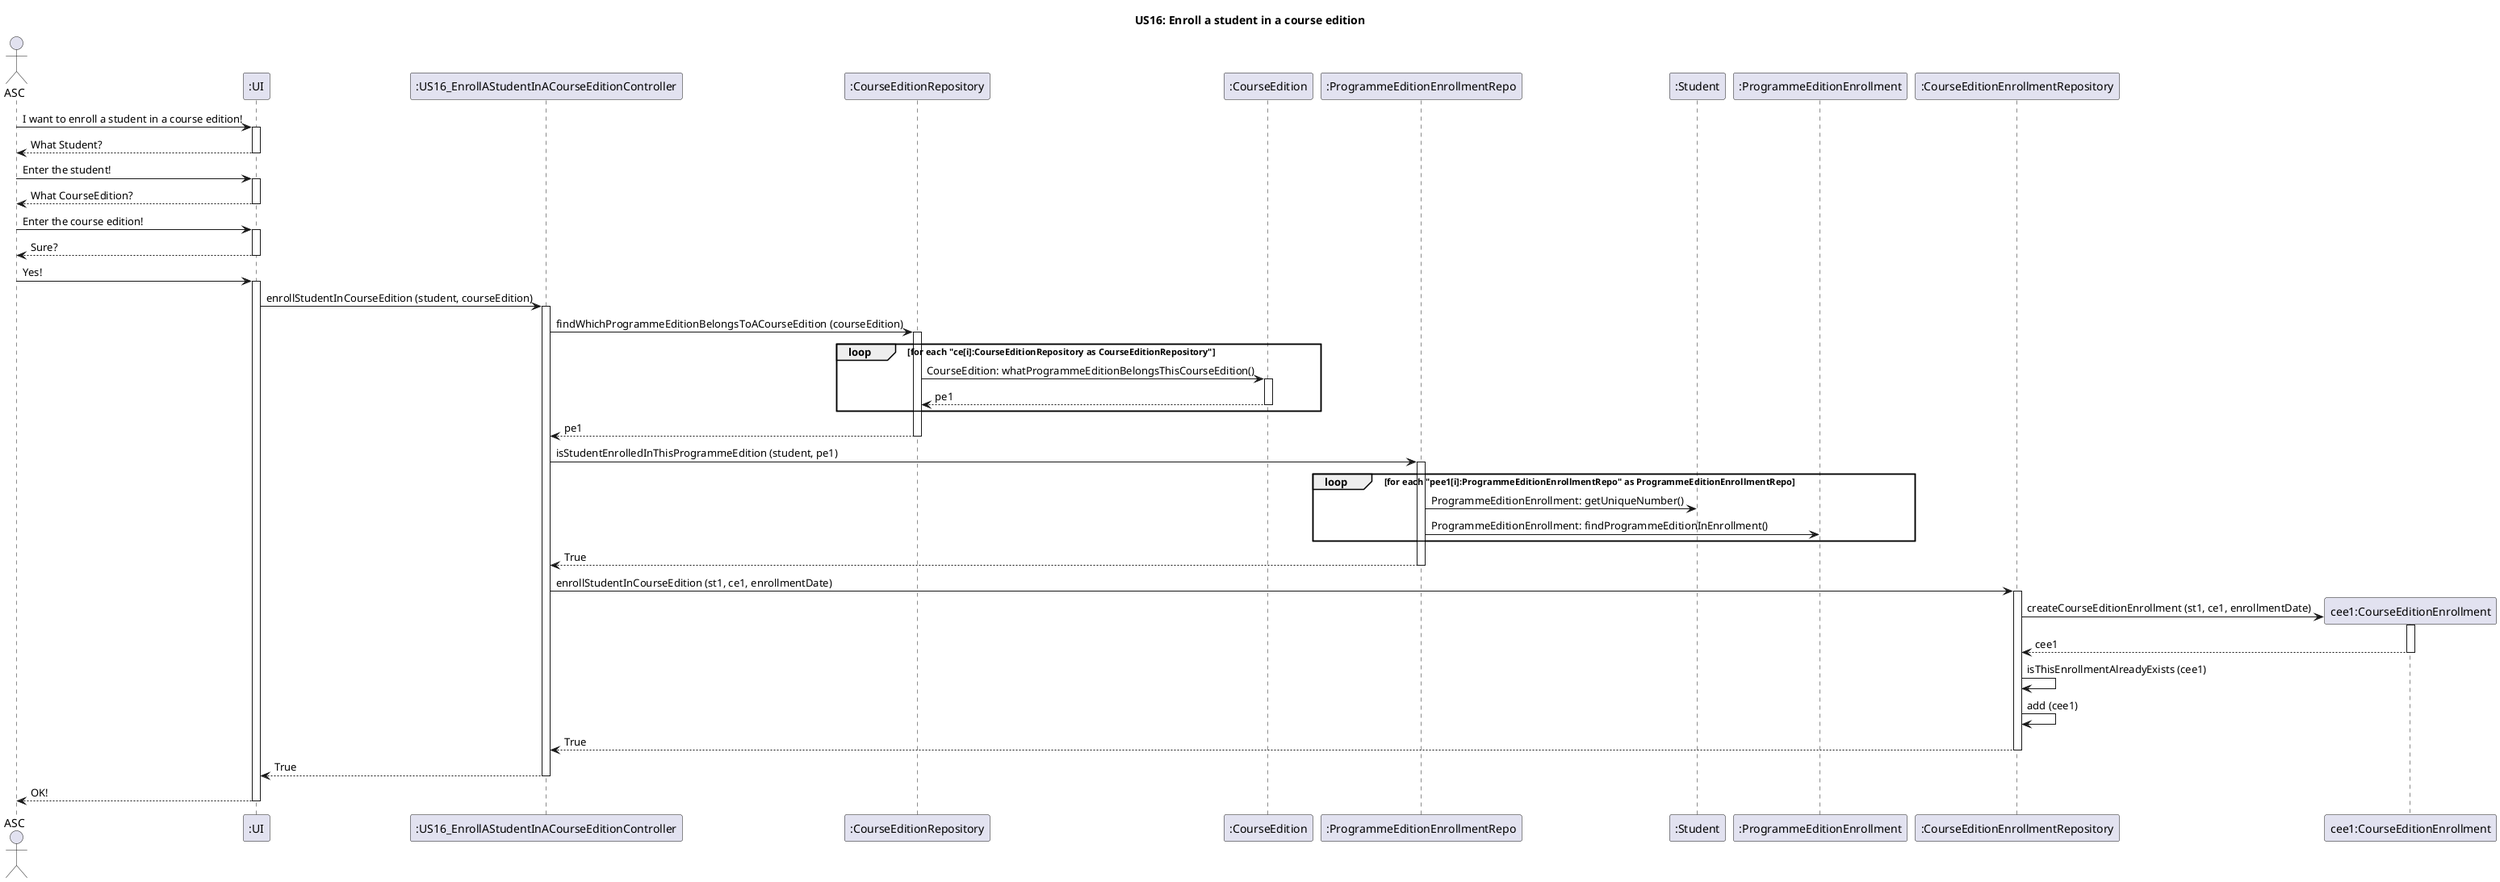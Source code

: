 @startuml
title US16: Enroll a student in a course edition

actor ASC
participant ":UI" as UI
ASC -> UI: I want to enroll a student in a course edition!
activate UI
UI --> ASC: What Student?

deactivate UI
ASC -> UI: Enter the student!
activate UI
UI --> ASC: What CourseEdition?
deactivate UI
ASC -> UI: Enter the course edition!
activate UI
UI --> ASC: Sure?
deactivate UI
ASC -> UI: Yes!
activate UI

participant ":US16_EnrollAStudentInACourseEditionController" as Controller
UI -> Controller: enrollStudentInCourseEdition (student, courseEdition)
activate Controller

participant ":CourseEditionRepository" as CourseEditionRepository
Controller -> CourseEditionRepository: findWhichProgrammeEditionBelongsToACourseEdition (courseEdition)
activate CourseEditionRepository
loop for each "ce[i]:CourseEditionRepository as CourseEditionRepository"
participant ":CourseEdition" as CourseEdition
CourseEditionRepository -> CourseEdition: CourseEdition: whatProgrammeEditionBelongsThisCourseEdition()
activate CourseEdition
CourseEdition --> CourseEditionRepository: pe1
deactivate CourseEdition
end
CourseEditionRepository --> Controller: pe1
deactivate CourseEditionRepository


participant ":ProgrammeEditionEnrollmentRepo" as ProgrammeEditionEnrollmentRepo
Controller -> ProgrammeEditionEnrollmentRepo: isStudentEnrolledInThisProgrammeEdition (student, pe1)
activate ProgrammeEditionEnrollmentRepo
loop for each "pee1[i]:ProgrammeEditionEnrollmentRepo" as ProgrammeEditionEnrollmentRepo
participant ":Student" as Student
ProgrammeEditionEnrollmentRepo -> Student: ProgrammeEditionEnrollment: getUniqueNumber()
participant ":ProgrammeEditionEnrollment" as ProgrammeEditionEnrollment
ProgrammeEditionEnrollmentRepo -> ProgrammeEditionEnrollment: ProgrammeEditionEnrollment: findProgrammeEditionInEnrollment()
end
ProgrammeEditionEnrollmentRepo -->Controller: True
deactivate ProgrammeEditionEnrollmentRepo


participant ":CourseEditionEnrollmentRepository" as CourseEditionEnrollmentRepository
Controller -> CourseEditionEnrollmentRepository: enrollStudentInCourseEdition (st1, ce1, enrollmentDate)
activate CourseEditionEnrollmentRepository
create "cee1:CourseEditionEnrollment"
CourseEditionEnrollmentRepository -> "cee1:CourseEditionEnrollment" : createCourseEditionEnrollment (st1, ce1, enrollmentDate)
activate "cee1:CourseEditionEnrollment"
"cee1:CourseEditionEnrollment" --> CourseEditionEnrollmentRepository: cee1
deactivate "cee1:CourseEditionEnrollment"
CourseEditionEnrollmentRepository -> CourseEditionEnrollmentRepository: isThisEnrollmentAlreadyExists (cee1)
CourseEditionEnrollmentRepository -> CourseEditionEnrollmentRepository: add (cee1)
CourseEditionEnrollmentRepository --> Controller: True
deactivate CourseEditionEnrollmentRepository
Controller --> UI: True
deactivate Controller
UI --> ASC: OK!
deactivate UI

@enduml
